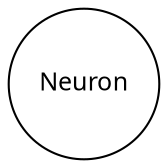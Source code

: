 digraph {
    graph [fontname = "Handlee"];
    node [fontname = "Handlee"];
    edge [fontname = "Handlee"];
    splines=line
    rankdir=LR;
    node [shape="circle", fontsize=12];
    "Neuron"
}
